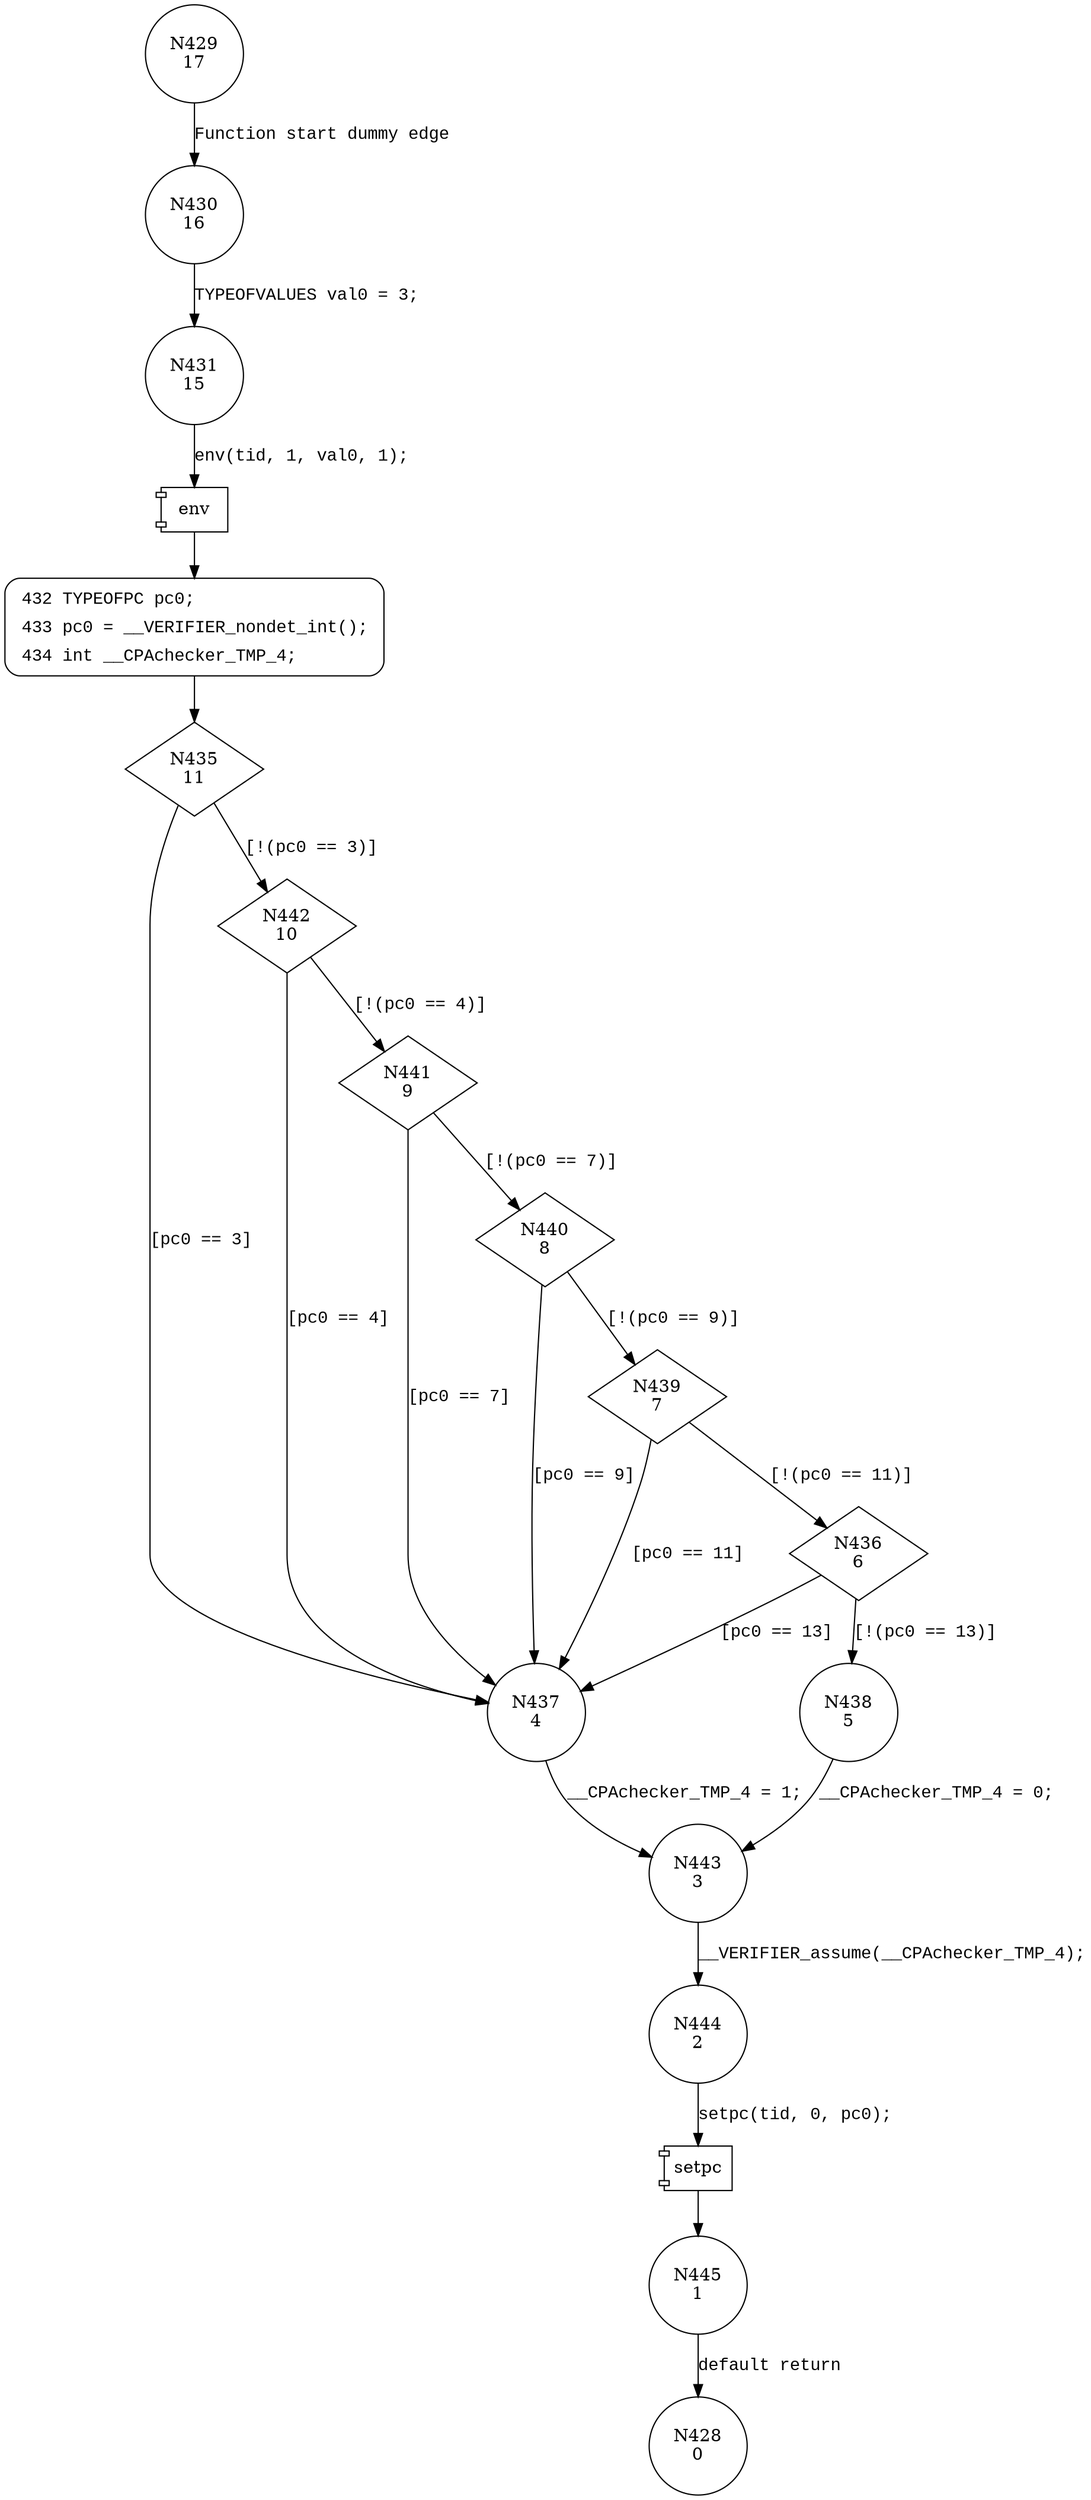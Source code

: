 digraph _0_2 {
429 [shape="circle" label="N429\n17"]
430 [shape="circle" label="N430\n16"]
431 [shape="circle" label="N431\n15"]
432 [shape="circle" label="N432\n14"]
435 [shape="diamond" label="N435\n11"]
437 [shape="circle" label="N437\n4"]
442 [shape="diamond" label="N442\n10"]
441 [shape="diamond" label="N441\n9"]
440 [shape="diamond" label="N440\n8"]
439 [shape="diamond" label="N439\n7"]
436 [shape="diamond" label="N436\n6"]
438 [shape="circle" label="N438\n5"]
443 [shape="circle" label="N443\n3"]
444 [shape="circle" label="N444\n2"]
445 [shape="circle" label="N445\n1"]
428 [shape="circle" label="N428\n0"]
432 [style="filled,bold" penwidth="1" fillcolor="white" fontname="Courier New" shape="Mrecord" label=<<table border="0" cellborder="0" cellpadding="3" bgcolor="white"><tr><td align="right">432</td><td align="left">TYPEOFPC pc0;</td></tr><tr><td align="right">433</td><td align="left">pc0 = __VERIFIER_nondet_int();</td></tr><tr><td align="right">434</td><td align="left">int __CPAchecker_TMP_4;</td></tr></table>>]
432 -> 435[label=""]
429 -> 430 [label="Function start dummy edge" fontname="Courier New"]
100059 [shape="component" label="env"]
431 -> 100059 [label="env(tid, 1, val0, 1);" fontname="Courier New"]
100059 -> 432 [label="" fontname="Courier New"]
435 -> 437 [label="[pc0 == 3]" fontname="Courier New"]
435 -> 442 [label="[!(pc0 == 3)]" fontname="Courier New"]
442 -> 437 [label="[pc0 == 4]" fontname="Courier New"]
442 -> 441 [label="[!(pc0 == 4)]" fontname="Courier New"]
441 -> 437 [label="[pc0 == 7]" fontname="Courier New"]
441 -> 440 [label="[!(pc0 == 7)]" fontname="Courier New"]
440 -> 437 [label="[pc0 == 9]" fontname="Courier New"]
440 -> 439 [label="[!(pc0 == 9)]" fontname="Courier New"]
439 -> 437 [label="[pc0 == 11]" fontname="Courier New"]
439 -> 436 [label="[!(pc0 == 11)]" fontname="Courier New"]
436 -> 437 [label="[pc0 == 13]" fontname="Courier New"]
436 -> 438 [label="[!(pc0 == 13)]" fontname="Courier New"]
443 -> 444 [label="__VERIFIER_assume(__CPAchecker_TMP_4);" fontname="Courier New"]
100060 [shape="component" label="setpc"]
444 -> 100060 [label="setpc(tid, 0, pc0);" fontname="Courier New"]
100060 -> 445 [label="" fontname="Courier New"]
437 -> 443 [label="__CPAchecker_TMP_4 = 1;" fontname="Courier New"]
430 -> 431 [label="TYPEOFVALUES val0 = 3;" fontname="Courier New"]
438 -> 443 [label="__CPAchecker_TMP_4 = 0;" fontname="Courier New"]
445 -> 428 [label="default return" fontname="Courier New"]
}